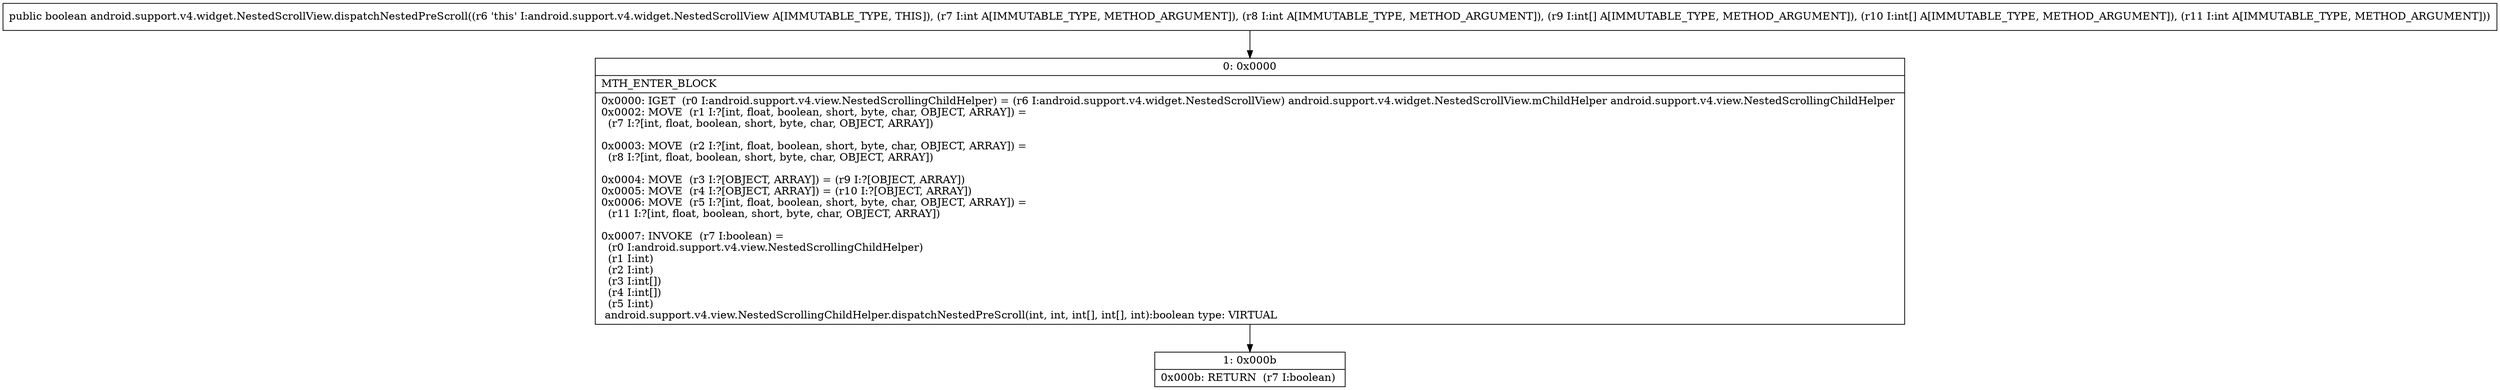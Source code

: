 digraph "CFG forandroid.support.v4.widget.NestedScrollView.dispatchNestedPreScroll(II[I[II)Z" {
Node_0 [shape=record,label="{0\:\ 0x0000|MTH_ENTER_BLOCK\l|0x0000: IGET  (r0 I:android.support.v4.view.NestedScrollingChildHelper) = (r6 I:android.support.v4.widget.NestedScrollView) android.support.v4.widget.NestedScrollView.mChildHelper android.support.v4.view.NestedScrollingChildHelper \l0x0002: MOVE  (r1 I:?[int, float, boolean, short, byte, char, OBJECT, ARRAY]) = \l  (r7 I:?[int, float, boolean, short, byte, char, OBJECT, ARRAY])\l \l0x0003: MOVE  (r2 I:?[int, float, boolean, short, byte, char, OBJECT, ARRAY]) = \l  (r8 I:?[int, float, boolean, short, byte, char, OBJECT, ARRAY])\l \l0x0004: MOVE  (r3 I:?[OBJECT, ARRAY]) = (r9 I:?[OBJECT, ARRAY]) \l0x0005: MOVE  (r4 I:?[OBJECT, ARRAY]) = (r10 I:?[OBJECT, ARRAY]) \l0x0006: MOVE  (r5 I:?[int, float, boolean, short, byte, char, OBJECT, ARRAY]) = \l  (r11 I:?[int, float, boolean, short, byte, char, OBJECT, ARRAY])\l \l0x0007: INVOKE  (r7 I:boolean) = \l  (r0 I:android.support.v4.view.NestedScrollingChildHelper)\l  (r1 I:int)\l  (r2 I:int)\l  (r3 I:int[])\l  (r4 I:int[])\l  (r5 I:int)\l android.support.v4.view.NestedScrollingChildHelper.dispatchNestedPreScroll(int, int, int[], int[], int):boolean type: VIRTUAL \l}"];
Node_1 [shape=record,label="{1\:\ 0x000b|0x000b: RETURN  (r7 I:boolean) \l}"];
MethodNode[shape=record,label="{public boolean android.support.v4.widget.NestedScrollView.dispatchNestedPreScroll((r6 'this' I:android.support.v4.widget.NestedScrollView A[IMMUTABLE_TYPE, THIS]), (r7 I:int A[IMMUTABLE_TYPE, METHOD_ARGUMENT]), (r8 I:int A[IMMUTABLE_TYPE, METHOD_ARGUMENT]), (r9 I:int[] A[IMMUTABLE_TYPE, METHOD_ARGUMENT]), (r10 I:int[] A[IMMUTABLE_TYPE, METHOD_ARGUMENT]), (r11 I:int A[IMMUTABLE_TYPE, METHOD_ARGUMENT])) }"];
MethodNode -> Node_0;
Node_0 -> Node_1;
}

